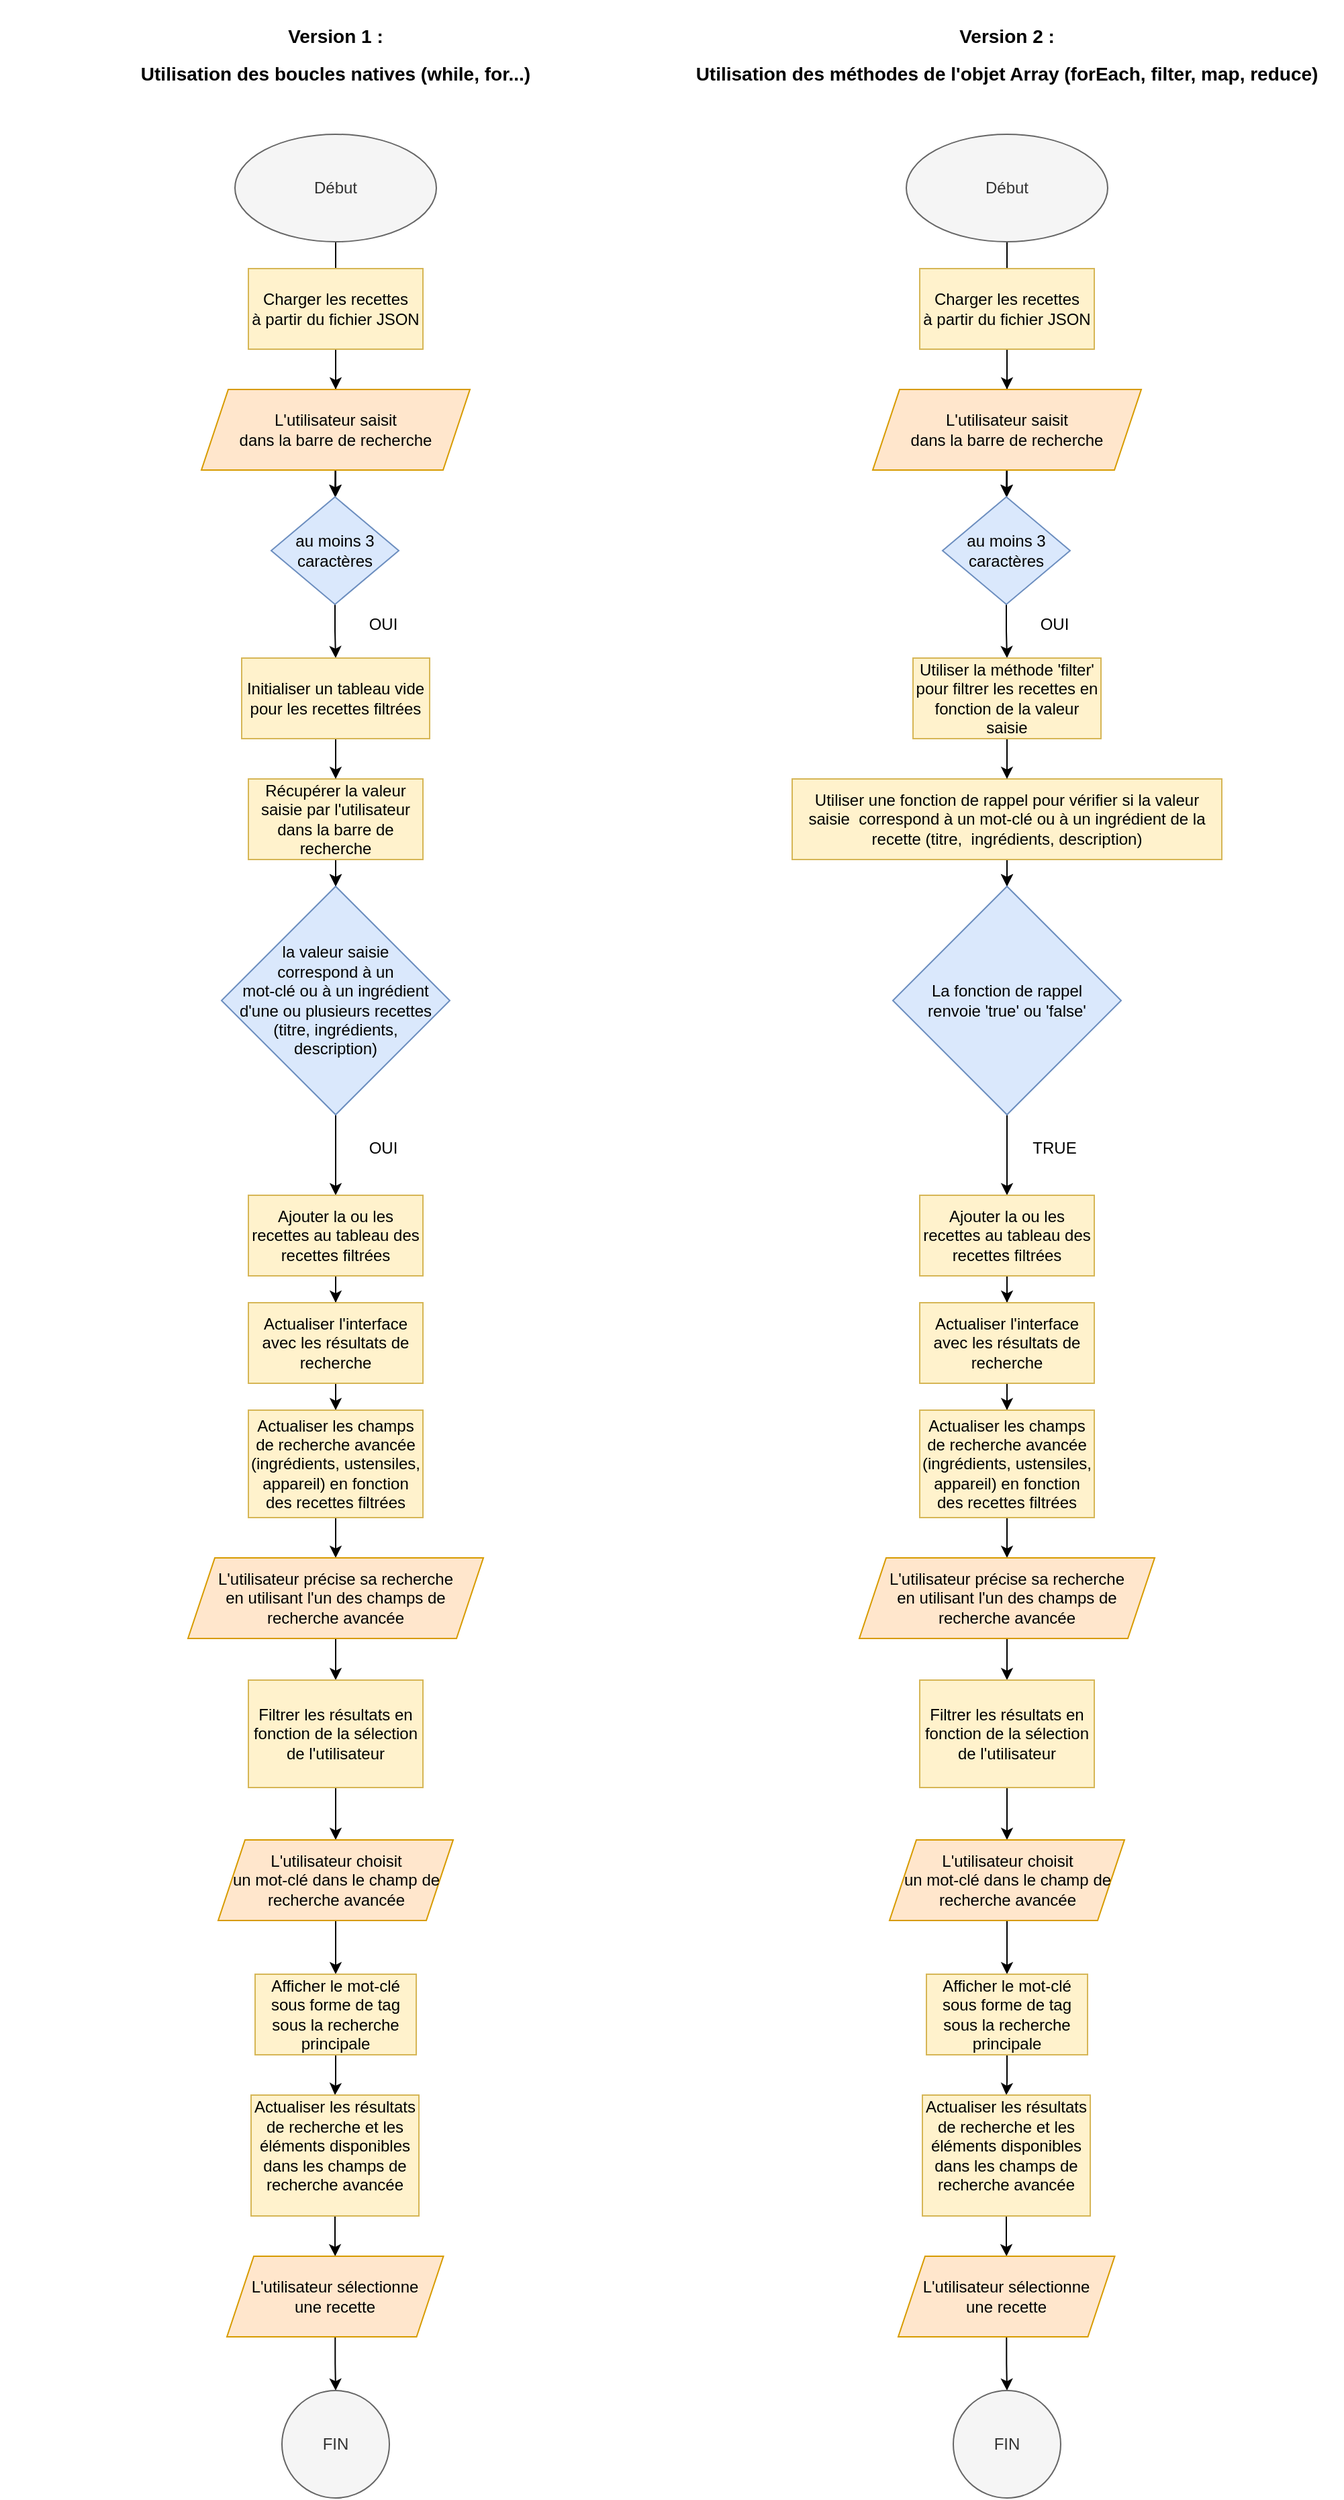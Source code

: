 <mxfile version="21.1.2" type="github">
  <diagram id="h9-nGVWCvcBNPeG7YI5t" name="Page-1">
    <mxGraphModel dx="1963" dy="414" grid="1" gridSize="10" guides="1" tooltips="1" connect="1" arrows="1" fold="1" page="1" pageScale="1" pageWidth="1169" pageHeight="827" math="0" shadow="0">
      <root>
        <mxCell id="0" />
        <mxCell id="1" parent="0" />
        <mxCell id="xWPHA_yK9mj-nhTMeCzt-11" value="" style="edgeStyle=orthogonalEdgeStyle;rounded=0;orthogonalLoop=1;jettySize=auto;html=1;" parent="1" source="xWPHA_yK9mj-nhTMeCzt-1" target="xWPHA_yK9mj-nhTMeCzt-5" edge="1">
          <mxGeometry relative="1" as="geometry" />
        </mxCell>
        <mxCell id="xWPHA_yK9mj-nhTMeCzt-1" value="Début" style="ellipse;whiteSpace=wrap;html=1;fillColor=#f5f5f5;strokeColor=#666666;fontColor=#333333;" parent="1" vertex="1">
          <mxGeometry x="145" y="120" width="150" height="80" as="geometry" />
        </mxCell>
        <mxCell id="xWPHA_yK9mj-nhTMeCzt-15" value="" style="edgeStyle=orthogonalEdgeStyle;rounded=0;orthogonalLoop=1;jettySize=auto;html=1;" parent="1" source="xWPHA_yK9mj-nhTMeCzt-2" target="xWPHA_yK9mj-nhTMeCzt-14" edge="1">
          <mxGeometry relative="1" as="geometry" />
        </mxCell>
        <mxCell id="xWPHA_yK9mj-nhTMeCzt-22" value="" style="edgeStyle=orthogonalEdgeStyle;rounded=0;orthogonalLoop=1;jettySize=auto;html=1;" parent="1" source="xWPHA_yK9mj-nhTMeCzt-2" target="xWPHA_yK9mj-nhTMeCzt-14" edge="1">
          <mxGeometry relative="1" as="geometry" />
        </mxCell>
        <mxCell id="xWPHA_yK9mj-nhTMeCzt-2" value="Récupérer la valeur saisie par l&#39;utilisateur dans la barre de recherche" style="rounded=0;whiteSpace=wrap;html=1;align=center;fillColor=#fff2cc;strokeColor=#d6b656;" parent="1" vertex="1">
          <mxGeometry x="155" y="600" width="130" height="60" as="geometry" />
        </mxCell>
        <mxCell id="xWPHA_yK9mj-nhTMeCzt-10" value="" style="edgeStyle=orthogonalEdgeStyle;rounded=0;orthogonalLoop=1;jettySize=auto;html=1;" parent="1" source="xWPHA_yK9mj-nhTMeCzt-3" target="xWPHA_yK9mj-nhTMeCzt-6" edge="1">
          <mxGeometry relative="1" as="geometry" />
        </mxCell>
        <mxCell id="xWPHA_yK9mj-nhTMeCzt-3" value="&lt;br&gt;&lt;br&gt;&lt;div&gt;&lt;br&gt;&lt;/div&gt;&lt;div&gt;&lt;br&gt;&lt;/div&gt;&lt;div&gt;Charger les recettes &lt;br&gt;&lt;/div&gt;&lt;div&gt;à partir du fichier JSON&lt;br&gt;&lt;br&gt;&lt;/div&gt;&lt;div&gt;&lt;br&gt;&lt;br&gt;&lt;/div&gt;&lt;br&gt;" style="rounded=0;whiteSpace=wrap;html=1;align=center;verticalAlign=middle;fillColor=#fff2cc;strokeColor=#d6b656;" parent="1" vertex="1">
          <mxGeometry x="155" y="220" width="130" height="60" as="geometry" />
        </mxCell>
        <mxCell id="xWPHA_yK9mj-nhTMeCzt-9" value="" style="edgeStyle=orthogonalEdgeStyle;rounded=0;orthogonalLoop=1;jettySize=auto;html=1;" parent="1" source="xWPHA_yK9mj-nhTMeCzt-5" target="xWPHA_yK9mj-nhTMeCzt-6" edge="1">
          <mxGeometry relative="1" as="geometry" />
        </mxCell>
        <mxCell id="xWPHA_yK9mj-nhTMeCzt-5" value="&lt;div&gt;L&#39;utilisateur saisit &lt;br&gt;&lt;/div&gt;&lt;div&gt;dans la barre de recherche&lt;/div&gt;" style="shape=parallelogram;perimeter=parallelogramPerimeter;whiteSpace=wrap;html=1;fixedSize=1;align=center;fillColor=#ffe6cc;strokeColor=#d79b00;" parent="1" vertex="1">
          <mxGeometry x="120" y="310" width="200" height="60" as="geometry" />
        </mxCell>
        <mxCell id="xWPHA_yK9mj-nhTMeCzt-20" value="" style="edgeStyle=orthogonalEdgeStyle;rounded=0;orthogonalLoop=1;jettySize=auto;html=1;" parent="1" source="xWPHA_yK9mj-nhTMeCzt-6" target="xWPHA_yK9mj-nhTMeCzt-19" edge="1">
          <mxGeometry relative="1" as="geometry" />
        </mxCell>
        <mxCell id="xWPHA_yK9mj-nhTMeCzt-6" value="au moins 3 caractères " style="rhombus;whiteSpace=wrap;html=1;fillColor=#dae8fc;strokeColor=#6c8ebf;" parent="1" vertex="1">
          <mxGeometry x="172" y="390" width="95" height="80" as="geometry" />
        </mxCell>
        <mxCell id="xWPHA_yK9mj-nhTMeCzt-12" value="OUI" style="text;html=1;align=center;verticalAlign=middle;resizable=0;points=[];autosize=1;strokeColor=none;fillColor=none;" parent="1" vertex="1">
          <mxGeometry x="235" y="470" width="40" height="30" as="geometry" />
        </mxCell>
        <mxCell id="xWPHA_yK9mj-nhTMeCzt-17" value="" style="edgeStyle=orthogonalEdgeStyle;rounded=0;orthogonalLoop=1;jettySize=auto;html=1;" parent="1" source="xWPHA_yK9mj-nhTMeCzt-14" target="xWPHA_yK9mj-nhTMeCzt-16" edge="1">
          <mxGeometry relative="1" as="geometry" />
        </mxCell>
        <mxCell id="xWPHA_yK9mj-nhTMeCzt-14" value="&lt;div&gt;la valeur saisie &lt;br&gt;&lt;/div&gt;&lt;div&gt;correspond à un &lt;br&gt;&lt;/div&gt;&lt;div&gt;mot-clé ou à un ingrédient &lt;br&gt;&lt;/div&gt;&lt;div&gt;d&#39;une ou plusieurs recettes &lt;br&gt;&lt;/div&gt;&lt;div&gt;(titre, ingrédients, &lt;br&gt;&lt;/div&gt;&lt;div&gt;description)&lt;/div&gt;" style="rhombus;whiteSpace=wrap;html=1;fillColor=#dae8fc;strokeColor=#6c8ebf;" parent="1" vertex="1">
          <mxGeometry x="135" y="680" width="170" height="170" as="geometry" />
        </mxCell>
        <mxCell id="Jp8aBGNhL-xKk1CDspty-2" value="" style="edgeStyle=orthogonalEdgeStyle;rounded=0;orthogonalLoop=1;jettySize=auto;html=1;" parent="1" source="xWPHA_yK9mj-nhTMeCzt-16" target="Jp8aBGNhL-xKk1CDspty-1" edge="1">
          <mxGeometry relative="1" as="geometry" />
        </mxCell>
        <mxCell id="xWPHA_yK9mj-nhTMeCzt-16" value="Ajouter la ou les recettes au tableau des recettes filtrées" style="rounded=0;whiteSpace=wrap;html=1;align=center;fillColor=#fff2cc;strokeColor=#d6b656;" parent="1" vertex="1">
          <mxGeometry x="155" y="910" width="130" height="60" as="geometry" />
        </mxCell>
        <mxCell id="xWPHA_yK9mj-nhTMeCzt-18" value="OUI" style="text;html=1;align=center;verticalAlign=middle;resizable=0;points=[];autosize=1;strokeColor=none;fillColor=none;" parent="1" vertex="1">
          <mxGeometry x="235" y="860" width="40" height="30" as="geometry" />
        </mxCell>
        <mxCell id="xWPHA_yK9mj-nhTMeCzt-26" value="" style="edgeStyle=orthogonalEdgeStyle;rounded=0;orthogonalLoop=1;jettySize=auto;html=1;entryX=0.5;entryY=0;entryDx=0;entryDy=0;" parent="1" source="xWPHA_yK9mj-nhTMeCzt-19" target="xWPHA_yK9mj-nhTMeCzt-2" edge="1">
          <mxGeometry relative="1" as="geometry">
            <Array as="points">
              <mxPoint x="220" y="600" />
            </Array>
          </mxGeometry>
        </mxCell>
        <mxCell id="xWPHA_yK9mj-nhTMeCzt-19" value="Initialiser un tableau vide pour les recettes filtrées" style="rounded=0;whiteSpace=wrap;html=1;align=center;fillColor=#fff2cc;strokeColor=#d6b656;" parent="1" vertex="1">
          <mxGeometry x="150" y="510" width="140" height="60" as="geometry" />
        </mxCell>
        <mxCell id="Jp8aBGNhL-xKk1CDspty-4" value="" style="edgeStyle=orthogonalEdgeStyle;rounded=0;orthogonalLoop=1;jettySize=auto;html=1;" parent="1" source="Jp8aBGNhL-xKk1CDspty-1" target="Jp8aBGNhL-xKk1CDspty-3" edge="1">
          <mxGeometry relative="1" as="geometry" />
        </mxCell>
        <mxCell id="Jp8aBGNhL-xKk1CDspty-1" value="Actualiser l&#39;interface avec les résultats de recherche" style="rounded=0;whiteSpace=wrap;html=1;align=center;fillColor=#fff2cc;strokeColor=#d6b656;" parent="1" vertex="1">
          <mxGeometry x="155" y="990" width="130" height="60" as="geometry" />
        </mxCell>
        <mxCell id="Jp8aBGNhL-xKk1CDspty-6" value="" style="edgeStyle=orthogonalEdgeStyle;rounded=0;orthogonalLoop=1;jettySize=auto;html=1;entryX=0.5;entryY=0;entryDx=0;entryDy=0;" parent="1" source="Jp8aBGNhL-xKk1CDspty-3" target="Jp8aBGNhL-xKk1CDspty-67" edge="1">
          <mxGeometry relative="1" as="geometry">
            <mxPoint x="220" y="1170" as="targetPoint" />
          </mxGeometry>
        </mxCell>
        <mxCell id="Jp8aBGNhL-xKk1CDspty-3" value="Actualiser les champs de recherche avancée (ingrédients, ustensiles, appareil) en fonction des recettes filtrées" style="rounded=0;whiteSpace=wrap;html=1;align=center;fillColor=#fff2cc;strokeColor=#d6b656;" parent="1" vertex="1">
          <mxGeometry x="155" y="1070" width="130" height="80" as="geometry" />
        </mxCell>
        <mxCell id="Jp8aBGNhL-xKk1CDspty-14" value="" style="edgeStyle=orthogonalEdgeStyle;rounded=0;orthogonalLoop=1;jettySize=auto;html=1;exitX=0.5;exitY=1;exitDx=0;exitDy=0;" parent="1" source="Jp8aBGNhL-xKk1CDspty-67" target="Jp8aBGNhL-xKk1CDspty-7" edge="1">
          <mxGeometry relative="1" as="geometry">
            <mxPoint x="220" y="1250" as="sourcePoint" />
          </mxGeometry>
        </mxCell>
        <mxCell id="Jp8aBGNhL-xKk1CDspty-19" value="" style="edgeStyle=orthogonalEdgeStyle;rounded=0;orthogonalLoop=1;jettySize=auto;html=1;" parent="1" source="Jp8aBGNhL-xKk1CDspty-7" target="Jp8aBGNhL-xKk1CDspty-18" edge="1">
          <mxGeometry relative="1" as="geometry" />
        </mxCell>
        <mxCell id="Jp8aBGNhL-xKk1CDspty-7" value="Filtrer les résultats en fonction de la sélection de l&#39;utilisateur" style="rounded=0;whiteSpace=wrap;html=1;align=center;fillColor=#fff2cc;strokeColor=#d6b656;" parent="1" vertex="1">
          <mxGeometry x="155" y="1271" width="130" height="80" as="geometry" />
        </mxCell>
        <mxCell id="Jp8aBGNhL-xKk1CDspty-21" value="" style="edgeStyle=orthogonalEdgeStyle;rounded=0;orthogonalLoop=1;jettySize=auto;html=1;" parent="1" source="Jp8aBGNhL-xKk1CDspty-18" target="Jp8aBGNhL-xKk1CDspty-20" edge="1">
          <mxGeometry relative="1" as="geometry" />
        </mxCell>
        <mxCell id="Jp8aBGNhL-xKk1CDspty-18" value="L&#39;utilisateur choisit &lt;br&gt;&lt;div&gt;un mot-clé dans le champ de recherche avancée&lt;br&gt;&lt;/div&gt;" style="shape=parallelogram;perimeter=parallelogramPerimeter;whiteSpace=wrap;html=1;fixedSize=1;rounded=0;fillColor=#ffe6cc;strokeColor=#d79b00;" parent="1" vertex="1">
          <mxGeometry x="132.5" y="1390" width="175" height="60" as="geometry" />
        </mxCell>
        <mxCell id="Jp8aBGNhL-xKk1CDspty-23" value="" style="edgeStyle=orthogonalEdgeStyle;rounded=0;orthogonalLoop=1;jettySize=auto;html=1;" parent="1" source="Jp8aBGNhL-xKk1CDspty-20" target="Jp8aBGNhL-xKk1CDspty-22" edge="1">
          <mxGeometry relative="1" as="geometry" />
        </mxCell>
        <mxCell id="Jp8aBGNhL-xKk1CDspty-20" value="Afficher le mot-clé sous forme de tag sous la recherche principale" style="rounded=0;whiteSpace=wrap;html=1;fillColor=#fff2cc;strokeColor=#d6b656;" parent="1" vertex="1">
          <mxGeometry x="160" y="1490" width="120" height="60" as="geometry" />
        </mxCell>
        <mxCell id="Jp8aBGNhL-xKk1CDspty-25" value="" style="edgeStyle=orthogonalEdgeStyle;rounded=0;orthogonalLoop=1;jettySize=auto;html=1;" parent="1" source="Jp8aBGNhL-xKk1CDspty-22" target="Jp8aBGNhL-xKk1CDspty-24" edge="1">
          <mxGeometry relative="1" as="geometry" />
        </mxCell>
        <mxCell id="Jp8aBGNhL-xKk1CDspty-22" value="&#xa;Actualiser les résultats de recherche et les éléments disponibles dans les champs de recherche avancée&#xa;&#xa;" style="whiteSpace=wrap;html=1;rounded=0;fillColor=#fff2cc;strokeColor=#d6b656;" parent="1" vertex="1">
          <mxGeometry x="157" y="1580" width="125" height="90" as="geometry" />
        </mxCell>
        <mxCell id="Jp8aBGNhL-xKk1CDspty-27" value="" style="edgeStyle=orthogonalEdgeStyle;rounded=0;orthogonalLoop=1;jettySize=auto;html=1;" parent="1" source="Jp8aBGNhL-xKk1CDspty-24" target="Jp8aBGNhL-xKk1CDspty-26" edge="1">
          <mxGeometry relative="1" as="geometry" />
        </mxCell>
        <mxCell id="Jp8aBGNhL-xKk1CDspty-24" value="&lt;div&gt;L&#39;utilisateur sélectionne&lt;/div&gt;&lt;div&gt;une recette&lt;/div&gt;" style="shape=parallelogram;perimeter=parallelogramPerimeter;whiteSpace=wrap;html=1;fixedSize=1;rounded=0;fillColor=#ffe6cc;strokeColor=#d79b00;" parent="1" vertex="1">
          <mxGeometry x="139" y="1700" width="161.25" height="60" as="geometry" />
        </mxCell>
        <mxCell id="Jp8aBGNhL-xKk1CDspty-26" value="FIN" style="ellipse;whiteSpace=wrap;html=1;rounded=0;fillColor=#f5f5f5;fontColor=#333333;strokeColor=#666666;" parent="1" vertex="1">
          <mxGeometry x="179.995" y="1800" width="80" height="80" as="geometry" />
        </mxCell>
        <mxCell id="Jp8aBGNhL-xKk1CDspty-28" value="&lt;h2 style=&quot;font-size: 14px;&quot; align=&quot;center&quot;&gt;&lt;font style=&quot;font-size: 14px;&quot;&gt;Version 1 :&lt;br&gt;&lt;/font&gt;&lt;/h2&gt;&lt;h2 style=&quot;font-size: 14px;&quot; align=&quot;center&quot;&gt;&lt;font style=&quot;font-size: 14px;&quot;&gt;Utilisation des boucles natives (while, for...)&lt;/font&gt;&lt;/h2&gt;" style="text;whiteSpace=wrap;html=1;align=center;" parent="1" vertex="1">
          <mxGeometry x="-30" y="20" width="500" height="70" as="geometry" />
        </mxCell>
        <mxCell id="Jp8aBGNhL-xKk1CDspty-29" value="" style="edgeStyle=orthogonalEdgeStyle;rounded=0;orthogonalLoop=1;jettySize=auto;html=1;" parent="1" source="Jp8aBGNhL-xKk1CDspty-30" target="Jp8aBGNhL-xKk1CDspty-37" edge="1">
          <mxGeometry relative="1" as="geometry" />
        </mxCell>
        <mxCell id="Jp8aBGNhL-xKk1CDspty-30" value="Début" style="ellipse;whiteSpace=wrap;html=1;fillColor=#f5f5f5;strokeColor=#666666;fontColor=#333333;" parent="1" vertex="1">
          <mxGeometry x="645" y="120" width="150" height="80" as="geometry" />
        </mxCell>
        <mxCell id="Jp8aBGNhL-xKk1CDspty-31" value="" style="edgeStyle=orthogonalEdgeStyle;rounded=0;orthogonalLoop=1;jettySize=auto;html=1;" parent="1" source="Jp8aBGNhL-xKk1CDspty-33" target="Jp8aBGNhL-xKk1CDspty-42" edge="1">
          <mxGeometry relative="1" as="geometry" />
        </mxCell>
        <mxCell id="Jp8aBGNhL-xKk1CDspty-32" value="" style="edgeStyle=orthogonalEdgeStyle;rounded=0;orthogonalLoop=1;jettySize=auto;html=1;" parent="1" source="Jp8aBGNhL-xKk1CDspty-33" target="Jp8aBGNhL-xKk1CDspty-42" edge="1">
          <mxGeometry relative="1" as="geometry" />
        </mxCell>
        <mxCell id="Jp8aBGNhL-xKk1CDspty-33" value="Utiliser une fonction de rappel pour vérifier si la valeur saisie&amp;nbsp; correspond à un mot-clé ou à un ingrédient de la recette (titre,&amp;nbsp; ingrédients, description)" style="rounded=0;whiteSpace=wrap;html=1;align=center;fillColor=#fff2cc;strokeColor=#d6b656;" parent="1" vertex="1">
          <mxGeometry x="560" y="600" width="320" height="60" as="geometry" />
        </mxCell>
        <mxCell id="Jp8aBGNhL-xKk1CDspty-34" value="" style="edgeStyle=orthogonalEdgeStyle;rounded=0;orthogonalLoop=1;jettySize=auto;html=1;" parent="1" source="Jp8aBGNhL-xKk1CDspty-35" target="Jp8aBGNhL-xKk1CDspty-39" edge="1">
          <mxGeometry relative="1" as="geometry" />
        </mxCell>
        <mxCell id="Jp8aBGNhL-xKk1CDspty-35" value="&lt;br&gt;&lt;br&gt;&lt;div&gt;&lt;br&gt;&lt;/div&gt;&lt;div&gt;&lt;br&gt;&lt;/div&gt;&lt;div&gt;Charger les recettes &lt;br&gt;&lt;/div&gt;&lt;div&gt;à partir du fichier JSON&lt;br&gt;&lt;br&gt;&lt;/div&gt;&lt;div&gt;&lt;br&gt;&lt;br&gt;&lt;/div&gt;&lt;br&gt;" style="rounded=0;whiteSpace=wrap;html=1;align=center;verticalAlign=middle;fillColor=#fff2cc;strokeColor=#d6b656;" parent="1" vertex="1">
          <mxGeometry x="655" y="220" width="130" height="60" as="geometry" />
        </mxCell>
        <mxCell id="Jp8aBGNhL-xKk1CDspty-36" value="" style="edgeStyle=orthogonalEdgeStyle;rounded=0;orthogonalLoop=1;jettySize=auto;html=1;" parent="1" source="Jp8aBGNhL-xKk1CDspty-37" target="Jp8aBGNhL-xKk1CDspty-39" edge="1">
          <mxGeometry relative="1" as="geometry" />
        </mxCell>
        <mxCell id="Jp8aBGNhL-xKk1CDspty-37" value="&lt;div&gt;L&#39;utilisateur saisit &lt;br&gt;&lt;/div&gt;&lt;div&gt;dans la barre de recherche&lt;/div&gt;" style="shape=parallelogram;perimeter=parallelogramPerimeter;whiteSpace=wrap;html=1;fixedSize=1;align=center;fillColor=#ffe6cc;strokeColor=#d79b00;" parent="1" vertex="1">
          <mxGeometry x="620" y="310" width="200" height="60" as="geometry" />
        </mxCell>
        <mxCell id="Jp8aBGNhL-xKk1CDspty-38" value="" style="edgeStyle=orthogonalEdgeStyle;rounded=0;orthogonalLoop=1;jettySize=auto;html=1;" parent="1" source="Jp8aBGNhL-xKk1CDspty-39" target="Jp8aBGNhL-xKk1CDspty-47" edge="1">
          <mxGeometry relative="1" as="geometry" />
        </mxCell>
        <mxCell id="Jp8aBGNhL-xKk1CDspty-39" value="au moins 3 caractères " style="rhombus;whiteSpace=wrap;html=1;fillColor=#dae8fc;strokeColor=#6c8ebf;" parent="1" vertex="1">
          <mxGeometry x="672" y="390" width="95" height="80" as="geometry" />
        </mxCell>
        <mxCell id="Jp8aBGNhL-xKk1CDspty-40" value="OUI" style="text;html=1;align=center;verticalAlign=middle;resizable=0;points=[];autosize=1;strokeColor=none;fillColor=none;" parent="1" vertex="1">
          <mxGeometry x="735" y="470" width="40" height="30" as="geometry" />
        </mxCell>
        <mxCell id="Jp8aBGNhL-xKk1CDspty-41" value="" style="edgeStyle=orthogonalEdgeStyle;rounded=0;orthogonalLoop=1;jettySize=auto;html=1;" parent="1" source="Jp8aBGNhL-xKk1CDspty-42" target="Jp8aBGNhL-xKk1CDspty-44" edge="1">
          <mxGeometry relative="1" as="geometry" />
        </mxCell>
        <mxCell id="Jp8aBGNhL-xKk1CDspty-42" value="&lt;div&gt;La fonction de rappel &lt;br&gt;&lt;/div&gt;&lt;div&gt;renvoie &#39;true&#39; ou &#39;false&#39;&lt;br&gt;&lt;/div&gt;" style="rhombus;whiteSpace=wrap;html=1;fillColor=#dae8fc;strokeColor=#6c8ebf;" parent="1" vertex="1">
          <mxGeometry x="635" y="680" width="170" height="170" as="geometry" />
        </mxCell>
        <mxCell id="Jp8aBGNhL-xKk1CDspty-43" value="" style="edgeStyle=orthogonalEdgeStyle;rounded=0;orthogonalLoop=1;jettySize=auto;html=1;" parent="1" source="Jp8aBGNhL-xKk1CDspty-44" target="Jp8aBGNhL-xKk1CDspty-49" edge="1">
          <mxGeometry relative="1" as="geometry" />
        </mxCell>
        <mxCell id="Jp8aBGNhL-xKk1CDspty-44" value="Ajouter la ou les recettes au tableau des recettes filtrées" style="rounded=0;whiteSpace=wrap;html=1;align=center;fillColor=#fff2cc;strokeColor=#d6b656;" parent="1" vertex="1">
          <mxGeometry x="655" y="910" width="130" height="60" as="geometry" />
        </mxCell>
        <mxCell id="Jp8aBGNhL-xKk1CDspty-45" value="TRUE" style="text;html=1;align=center;verticalAlign=middle;resizable=0;points=[];autosize=1;strokeColor=none;fillColor=none;" parent="1" vertex="1">
          <mxGeometry x="725" y="860" width="60" height="30" as="geometry" />
        </mxCell>
        <mxCell id="Jp8aBGNhL-xKk1CDspty-46" value="" style="edgeStyle=orthogonalEdgeStyle;rounded=0;orthogonalLoop=1;jettySize=auto;html=1;entryX=0.5;entryY=0;entryDx=0;entryDy=0;" parent="1" source="Jp8aBGNhL-xKk1CDspty-47" target="Jp8aBGNhL-xKk1CDspty-33" edge="1">
          <mxGeometry relative="1" as="geometry">
            <Array as="points">
              <mxPoint x="720" y="600" />
            </Array>
          </mxGeometry>
        </mxCell>
        <mxCell id="Jp8aBGNhL-xKk1CDspty-47" value="Utiliser la méthode &#39;filter&#39; pour filtrer les recettes en fonction de la valeur saisie" style="rounded=0;whiteSpace=wrap;html=1;align=center;fillColor=#fff2cc;strokeColor=#d6b656;" parent="1" vertex="1">
          <mxGeometry x="650" y="510" width="140" height="60" as="geometry" />
        </mxCell>
        <mxCell id="Jp8aBGNhL-xKk1CDspty-48" value="" style="edgeStyle=orthogonalEdgeStyle;rounded=0;orthogonalLoop=1;jettySize=auto;html=1;" parent="1" source="Jp8aBGNhL-xKk1CDspty-49" target="Jp8aBGNhL-xKk1CDspty-51" edge="1">
          <mxGeometry relative="1" as="geometry" />
        </mxCell>
        <mxCell id="Jp8aBGNhL-xKk1CDspty-49" value="Actualiser l&#39;interface avec les résultats de recherche" style="rounded=0;whiteSpace=wrap;html=1;align=center;fillColor=#fff2cc;strokeColor=#d6b656;" parent="1" vertex="1">
          <mxGeometry x="655" y="990" width="130" height="60" as="geometry" />
        </mxCell>
        <mxCell id="Jp8aBGNhL-xKk1CDspty-50" value="" style="edgeStyle=orthogonalEdgeStyle;rounded=0;orthogonalLoop=1;jettySize=auto;html=1;entryX=0.5;entryY=0;entryDx=0;entryDy=0;" parent="1" source="Jp8aBGNhL-xKk1CDspty-51" target="Jp8aBGNhL-xKk1CDspty-66" edge="1">
          <mxGeometry relative="1" as="geometry">
            <mxPoint x="720" y="1170" as="targetPoint" />
          </mxGeometry>
        </mxCell>
        <mxCell id="Jp8aBGNhL-xKk1CDspty-51" value="Actualiser les champs de recherche avancée (ingrédients, ustensiles, appareil) en fonction des recettes filtrées" style="rounded=0;whiteSpace=wrap;html=1;align=center;fillColor=#fff2cc;strokeColor=#d6b656;" parent="1" vertex="1">
          <mxGeometry x="655" y="1070" width="130" height="80" as="geometry" />
        </mxCell>
        <mxCell id="Jp8aBGNhL-xKk1CDspty-52" value="" style="edgeStyle=orthogonalEdgeStyle;rounded=0;orthogonalLoop=1;jettySize=auto;html=1;exitX=0.5;exitY=1;exitDx=0;exitDy=0;" parent="1" source="Jp8aBGNhL-xKk1CDspty-66" target="Jp8aBGNhL-xKk1CDspty-55" edge="1">
          <mxGeometry relative="1" as="geometry">
            <mxPoint x="720" y="1250" as="sourcePoint" />
          </mxGeometry>
        </mxCell>
        <mxCell id="Jp8aBGNhL-xKk1CDspty-54" value="" style="edgeStyle=orthogonalEdgeStyle;rounded=0;orthogonalLoop=1;jettySize=auto;html=1;" parent="1" source="Jp8aBGNhL-xKk1CDspty-55" target="Jp8aBGNhL-xKk1CDspty-57" edge="1">
          <mxGeometry relative="1" as="geometry" />
        </mxCell>
        <mxCell id="Jp8aBGNhL-xKk1CDspty-55" value="Filtrer les résultats en fonction de la sélection de l&#39;utilisateur" style="rounded=0;whiteSpace=wrap;html=1;align=center;fillColor=#fff2cc;strokeColor=#d6b656;" parent="1" vertex="1">
          <mxGeometry x="655" y="1271" width="130" height="80" as="geometry" />
        </mxCell>
        <mxCell id="Jp8aBGNhL-xKk1CDspty-56" value="" style="edgeStyle=orthogonalEdgeStyle;rounded=0;orthogonalLoop=1;jettySize=auto;html=1;" parent="1" source="Jp8aBGNhL-xKk1CDspty-57" target="Jp8aBGNhL-xKk1CDspty-59" edge="1">
          <mxGeometry relative="1" as="geometry" />
        </mxCell>
        <mxCell id="Jp8aBGNhL-xKk1CDspty-57" value="L&#39;utilisateur choisit &lt;br&gt;&lt;div&gt;un mot-clé dans le champ de recherche avancée&lt;br&gt;&lt;/div&gt;" style="shape=parallelogram;perimeter=parallelogramPerimeter;whiteSpace=wrap;html=1;fixedSize=1;rounded=0;fillColor=#ffe6cc;strokeColor=#d79b00;" parent="1" vertex="1">
          <mxGeometry x="632.5" y="1390" width="175" height="60" as="geometry" />
        </mxCell>
        <mxCell id="Jp8aBGNhL-xKk1CDspty-58" value="" style="edgeStyle=orthogonalEdgeStyle;rounded=0;orthogonalLoop=1;jettySize=auto;html=1;" parent="1" source="Jp8aBGNhL-xKk1CDspty-59" target="Jp8aBGNhL-xKk1CDspty-61" edge="1">
          <mxGeometry relative="1" as="geometry" />
        </mxCell>
        <mxCell id="Jp8aBGNhL-xKk1CDspty-59" value="Afficher le mot-clé sous forme de tag sous la recherche principale" style="rounded=0;whiteSpace=wrap;html=1;fillColor=#fff2cc;strokeColor=#d6b656;" parent="1" vertex="1">
          <mxGeometry x="660" y="1490" width="120" height="60" as="geometry" />
        </mxCell>
        <mxCell id="Jp8aBGNhL-xKk1CDspty-60" value="" style="edgeStyle=orthogonalEdgeStyle;rounded=0;orthogonalLoop=1;jettySize=auto;html=1;" parent="1" source="Jp8aBGNhL-xKk1CDspty-61" target="Jp8aBGNhL-xKk1CDspty-63" edge="1">
          <mxGeometry relative="1" as="geometry" />
        </mxCell>
        <mxCell id="Jp8aBGNhL-xKk1CDspty-61" value="&#xa;Actualiser les résultats de recherche et les éléments disponibles dans les champs de recherche avancée&#xa;&#xa;" style="whiteSpace=wrap;html=1;rounded=0;fillColor=#fff2cc;strokeColor=#d6b656;" parent="1" vertex="1">
          <mxGeometry x="657" y="1580" width="125" height="90" as="geometry" />
        </mxCell>
        <mxCell id="Jp8aBGNhL-xKk1CDspty-62" value="" style="edgeStyle=orthogonalEdgeStyle;rounded=0;orthogonalLoop=1;jettySize=auto;html=1;" parent="1" source="Jp8aBGNhL-xKk1CDspty-63" target="Jp8aBGNhL-xKk1CDspty-64" edge="1">
          <mxGeometry relative="1" as="geometry" />
        </mxCell>
        <mxCell id="Jp8aBGNhL-xKk1CDspty-63" value="&lt;div&gt;L&#39;utilisateur sélectionne&lt;/div&gt;&lt;div&gt;une recette&lt;/div&gt;" style="shape=parallelogram;perimeter=parallelogramPerimeter;whiteSpace=wrap;html=1;fixedSize=1;rounded=0;fillColor=#ffe6cc;strokeColor=#d79b00;" parent="1" vertex="1">
          <mxGeometry x="639" y="1700" width="161.25" height="60" as="geometry" />
        </mxCell>
        <mxCell id="Jp8aBGNhL-xKk1CDspty-64" value="FIN" style="ellipse;whiteSpace=wrap;html=1;rounded=0;fillColor=#f5f5f5;fontColor=#333333;strokeColor=#666666;" parent="1" vertex="1">
          <mxGeometry x="679.995" y="1800" width="80" height="80" as="geometry" />
        </mxCell>
        <mxCell id="Jp8aBGNhL-xKk1CDspty-65" value="&lt;h2 style=&quot;font-size: 14px;&quot; align=&quot;center&quot;&gt;&lt;font style=&quot;font-size: 14px;&quot;&gt;Version 2 :&lt;br&gt;&lt;/font&gt;&lt;/h2&gt;&lt;h2 style=&quot;font-size: 14px;&quot;&gt;&lt;font style=&quot;font-size: 14px;&quot;&gt;Utilisation des méthodes de l&#39;objet Array (forEach, filter, map, reduce)&lt;/font&gt;&lt;/h2&gt;&lt;h2 align=&quot;center&quot;&gt;&lt;/h2&gt;" style="text;whiteSpace=wrap;html=1;align=center;" parent="1" vertex="1">
          <mxGeometry x="470" y="20" width="500" height="70" as="geometry" />
        </mxCell>
        <mxCell id="Jp8aBGNhL-xKk1CDspty-66" value="&lt;div&gt;L&#39;utilisateur précise sa recherche &lt;br&gt;&lt;/div&gt;&lt;div&gt;en utilisant l&#39;un des champs de &lt;br&gt;&lt;/div&gt;&lt;div&gt;recherche avancée&lt;/div&gt;" style="shape=parallelogram;perimeter=parallelogramPerimeter;whiteSpace=wrap;html=1;fixedSize=1;rounded=0;fillColor=#ffe6cc;strokeColor=#d79b00;" parent="1" vertex="1">
          <mxGeometry x="610" y="1180" width="220" height="60" as="geometry" />
        </mxCell>
        <mxCell id="Jp8aBGNhL-xKk1CDspty-67" value="&lt;div&gt;L&#39;utilisateur précise sa recherche &lt;br&gt;&lt;/div&gt;&lt;div&gt;en utilisant l&#39;un des champs de &lt;br&gt;&lt;/div&gt;&lt;div&gt;recherche avancée&lt;/div&gt;" style="shape=parallelogram;perimeter=parallelogramPerimeter;whiteSpace=wrap;html=1;fixedSize=1;rounded=0;fillColor=#ffe6cc;strokeColor=#d79b00;" parent="1" vertex="1">
          <mxGeometry x="110" y="1180" width="220" height="60" as="geometry" />
        </mxCell>
      </root>
    </mxGraphModel>
  </diagram>
</mxfile>
